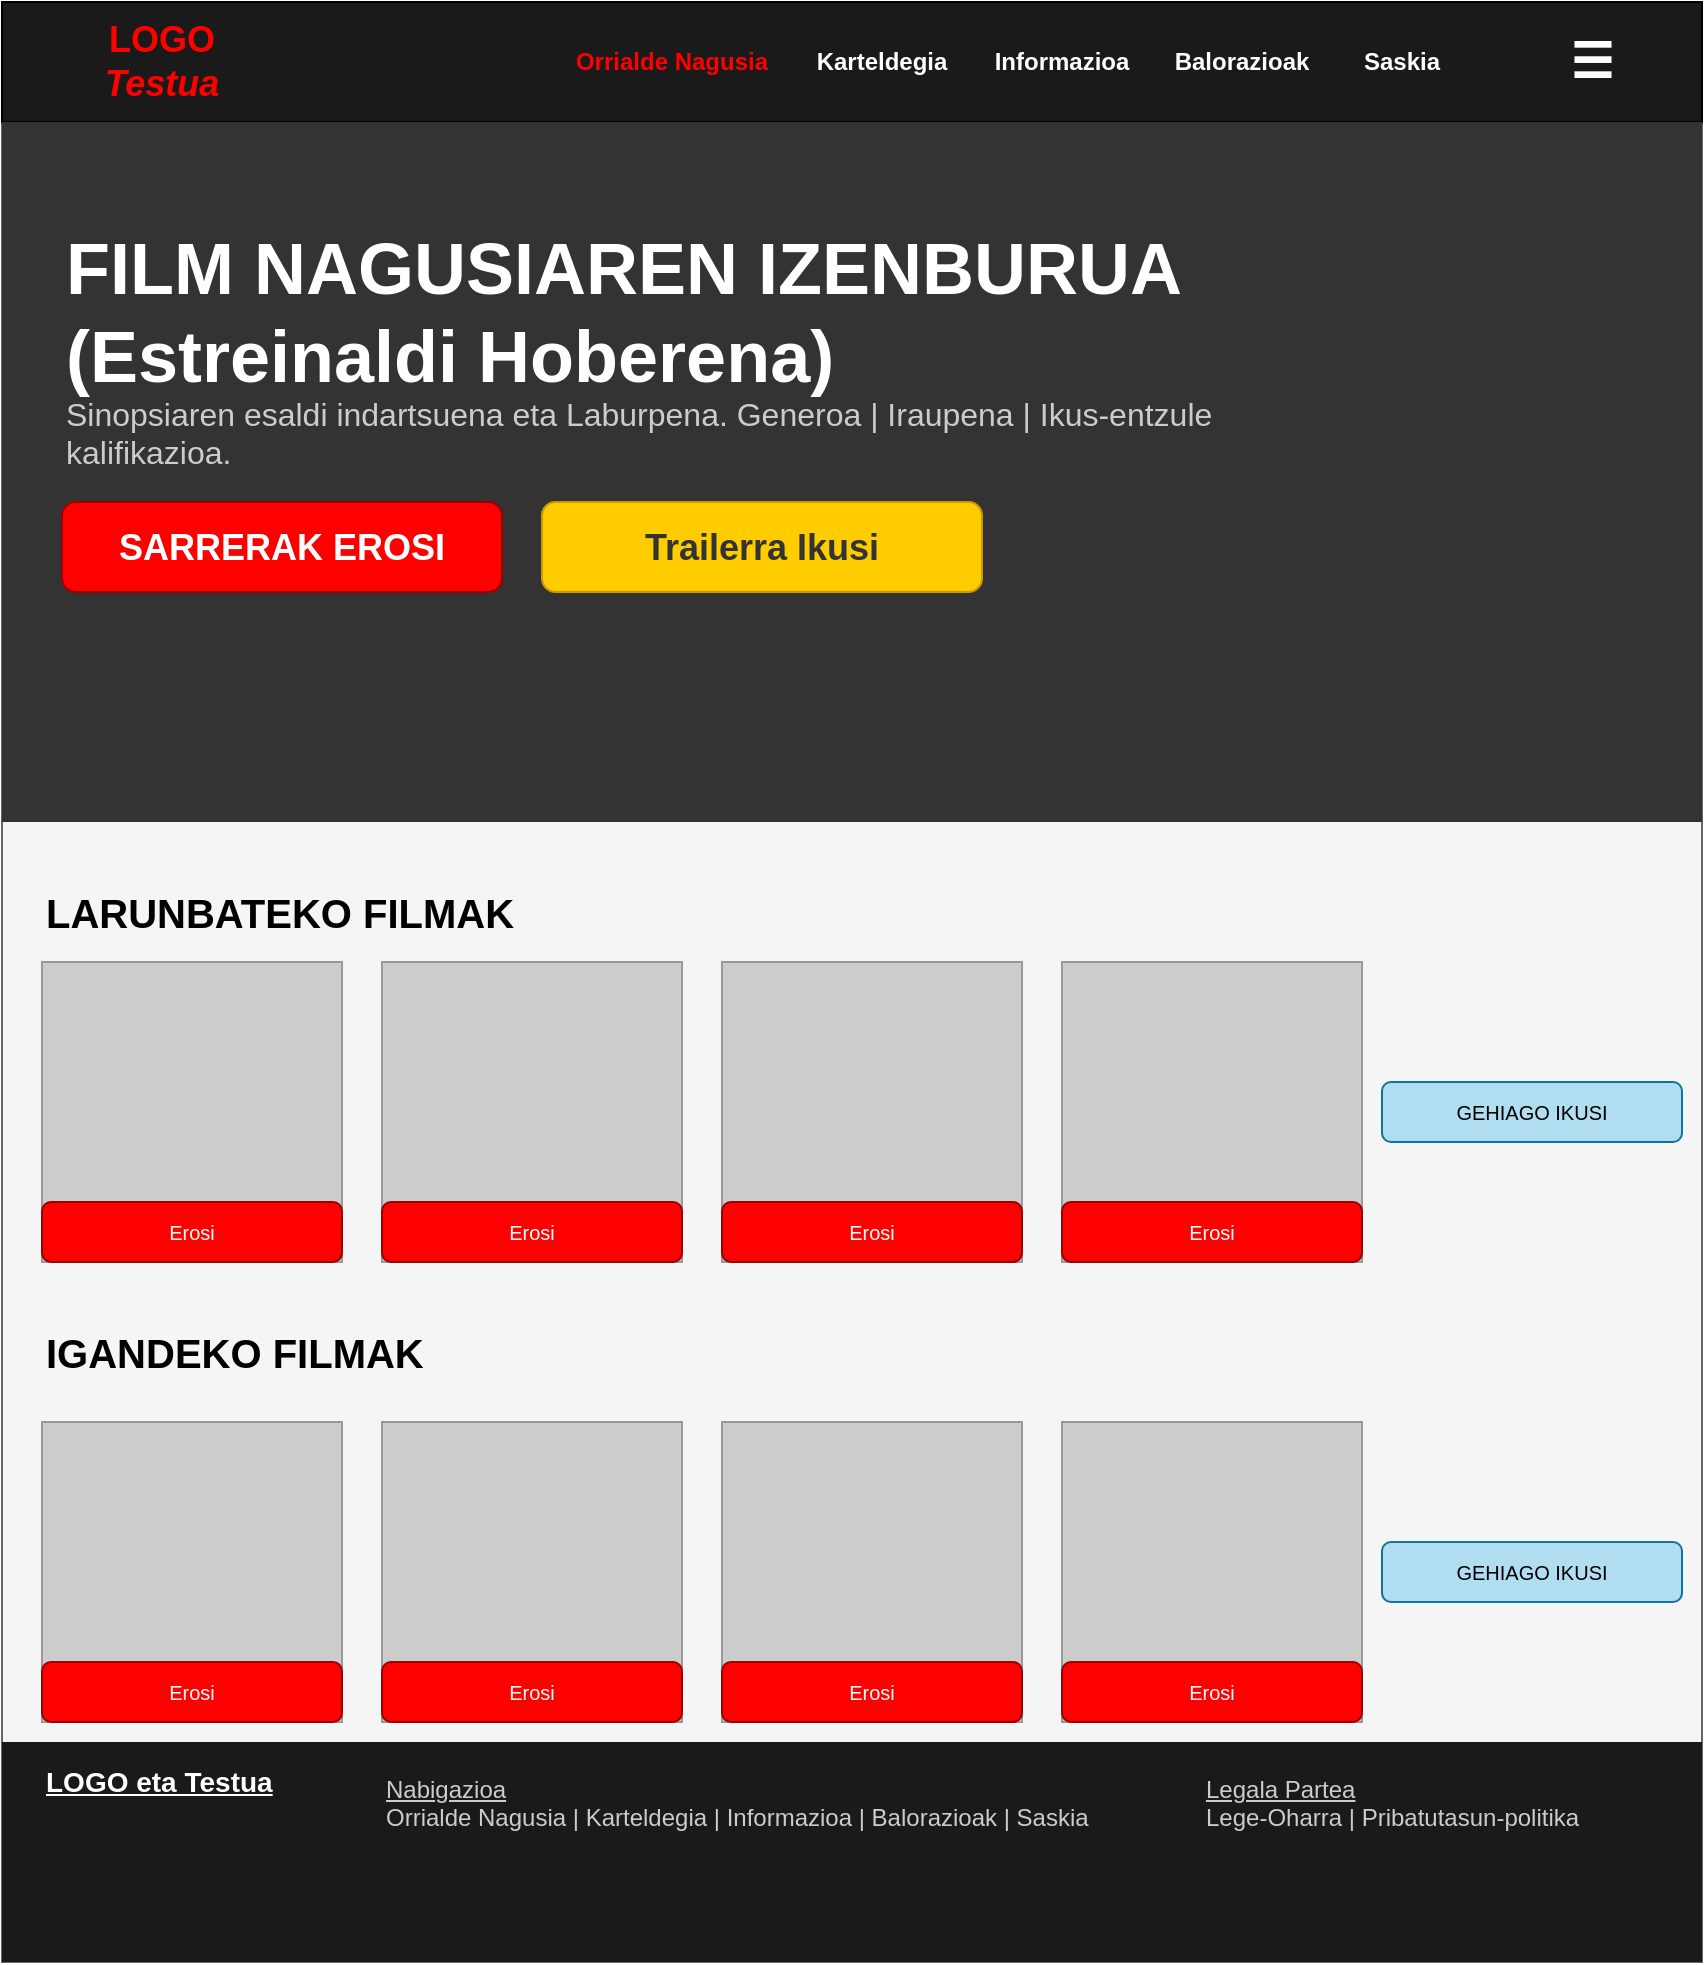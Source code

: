 <mxfile version="28.2.5" pages="5">
  <diagram name="Pagina-1" id="G35LBx5plT8xm1ZT26f5">
    <mxGraphModel dx="2646" dy="588" grid="1" gridSize="10" guides="1" tooltips="1" connect="1" arrows="1" fold="1" page="1" pageScale="1" pageWidth="827" pageHeight="1169" math="0" shadow="0" adaptiveColors="none">
      <root>
        <mxCell id="0" />
        <mxCell id="1" parent="0" />
        <mxCell id="Z-Q_dhw1PTPRyKLEqdD1-336" value="" style="endArrow=classic;html=1;rounded=0;labelBackgroundColor=none;fontColor=default;" parent="1" edge="1">
          <mxGeometry relative="1" as="geometry">
            <mxPoint y="40" as="sourcePoint" />
            <Array as="points">
              <Point x="310" y="650" />
              <Point x="450" y="650" />
              <Point x="450" y="590" />
            </Array>
            <mxPoint y="40" as="targetPoint" />
          </mxGeometry>
        </mxCell>
        <mxCell id="Z-Q_dhw1PTPRyKLEqdD1-341" value="" style="endArrow=classic;html=1;rounded=0;labelBackgroundColor=none;fontColor=default;" parent="1" edge="1">
          <mxGeometry relative="1" as="geometry">
            <mxPoint x="15" y="15" as="sourcePoint" />
            <Array as="points">
              <Point x="785" y="830" />
              <Point x="750" y="830" />
              <Point x="750" y="850" />
            </Array>
            <mxPoint y="30" as="targetPoint" />
          </mxGeometry>
        </mxCell>
        <mxCell id="Z-Q_dhw1PTPRyKLEqdD1-342" value="" style="endArrow=classic;html=1;rounded=0;labelBackgroundColor=none;fontColor=default;" parent="1" edge="1">
          <mxGeometry relative="1" as="geometry">
            <mxPoint x="15" y="15" as="sourcePoint" />
            <Array as="points">
              <Point x="785" y="830" />
              <Point x="890" y="830" />
              <Point x="890" y="850" />
            </Array>
            <mxPoint y="30" as="targetPoint" />
          </mxGeometry>
        </mxCell>
        <mxCell id="Z-Q_dhw1PTPRyKLEqdD1-347" value="" style="endArrow=classic;html=1;rounded=0;labelBackgroundColor=none;fontColor=default;" parent="1" edge="1">
          <mxGeometry relative="1" as="geometry">
            <mxPoint y="40" as="sourcePoint" />
            <Array as="points">
              <Point x="620" y="320" />
              <Point x="460" y="320" />
              <Point x="460" y="290" />
            </Array>
            <mxPoint y="40" as="targetPoint" />
          </mxGeometry>
        </mxCell>
        <mxCell id="Z-Q_dhw1PTPRyKLEqdD1-433" value="" style="endArrow=classic;html=1;rounded=0;labelBackgroundColor=none;fontColor=default;" parent="1" edge="1">
          <mxGeometry relative="1" as="geometry">
            <mxPoint y="40" as="sourcePoint" />
            <Array as="points">
              <Point x="310" y="650" />
              <Point x="450" y="650" />
              <Point x="450" y="590" />
            </Array>
            <mxPoint y="40" as="targetPoint" />
          </mxGeometry>
        </mxCell>
        <mxCell id="Z-Q_dhw1PTPRyKLEqdD1-438" value="" style="endArrow=classic;html=1;rounded=0;labelBackgroundColor=none;fontColor=default;" parent="1" edge="1">
          <mxGeometry relative="1" as="geometry">
            <mxPoint x="15" y="15" as="sourcePoint" />
            <Array as="points">
              <Point x="785" y="830" />
              <Point x="750" y="830" />
              <Point x="750" y="850" />
            </Array>
            <mxPoint y="30" as="targetPoint" />
          </mxGeometry>
        </mxCell>
        <mxCell id="Z-Q_dhw1PTPRyKLEqdD1-439" value="" style="endArrow=classic;html=1;rounded=0;labelBackgroundColor=none;fontColor=default;" parent="1" edge="1">
          <mxGeometry relative="1" as="geometry">
            <mxPoint x="15" y="15" as="sourcePoint" />
            <Array as="points">
              <Point x="785" y="830" />
              <Point x="890" y="830" />
              <Point x="890" y="850" />
            </Array>
            <mxPoint y="30" as="targetPoint" />
          </mxGeometry>
        </mxCell>
        <mxCell id="Z-Q_dhw1PTPRyKLEqdD1-444" value="" style="endArrow=classic;html=1;rounded=0;labelBackgroundColor=none;fontColor=default;" parent="1" edge="1">
          <mxGeometry relative="1" as="geometry">
            <mxPoint y="40" as="sourcePoint" />
            <Array as="points">
              <Point x="620" y="320" />
              <Point x="460" y="320" />
              <Point x="460" y="290" />
            </Array>
            <mxPoint y="40" as="targetPoint" />
          </mxGeometry>
        </mxCell>
        <mxCell id="Z-Q_dhw1PTPRyKLEqdD1-530" value="" style="endArrow=classic;html=1;rounded=0;labelBackgroundColor=none;fontColor=default;" parent="1" edge="1">
          <mxGeometry relative="1" as="geometry">
            <mxPoint y="40" as="sourcePoint" />
            <Array as="points">
              <Point x="310" y="650" />
              <Point x="450" y="650" />
              <Point x="450" y="590" />
            </Array>
            <mxPoint y="40" as="targetPoint" />
          </mxGeometry>
        </mxCell>
        <mxCell id="Z-Q_dhw1PTPRyKLEqdD1-535" value="" style="endArrow=classic;html=1;rounded=0;labelBackgroundColor=none;fontColor=default;" parent="1" edge="1">
          <mxGeometry relative="1" as="geometry">
            <mxPoint x="15" y="15" as="sourcePoint" />
            <Array as="points">
              <Point x="785" y="830" />
              <Point x="750" y="830" />
              <Point x="750" y="850" />
            </Array>
            <mxPoint y="30" as="targetPoint" />
          </mxGeometry>
        </mxCell>
        <mxCell id="Z-Q_dhw1PTPRyKLEqdD1-536" value="" style="endArrow=classic;html=1;rounded=0;labelBackgroundColor=none;fontColor=default;" parent="1" edge="1">
          <mxGeometry relative="1" as="geometry">
            <mxPoint x="15" y="15" as="sourcePoint" />
            <Array as="points">
              <Point x="785" y="830" />
              <Point x="890" y="830" />
              <Point x="890" y="850" />
            </Array>
            <mxPoint y="-80" as="targetPoint" />
          </mxGeometry>
        </mxCell>
        <mxCell id="Z-Q_dhw1PTPRyKLEqdD1-541" value="" style="endArrow=classic;html=1;rounded=0;labelBackgroundColor=none;fontColor=default;" parent="1" edge="1">
          <mxGeometry relative="1" as="geometry">
            <mxPoint y="310" as="sourcePoint" />
            <Array as="points">
              <Point x="620" y="320" />
              <Point x="460" y="320" />
              <Point x="460" y="290" />
            </Array>
            <mxPoint y="40" as="targetPoint" />
          </mxGeometry>
        </mxCell>
        <mxCell id="727kzfvljl4_6yUcOHtt-1" value="" style="endArrow=classic;html=1;rounded=0;labelBackgroundColor=none;fontColor=default;" parent="1" edge="1">
          <mxGeometry relative="1" as="geometry">
            <mxPoint y="40" as="sourcePoint" />
            <Array as="points">
              <Point x="310" y="650" />
              <Point x="450" y="650" />
              <Point x="450" y="590" />
            </Array>
            <mxPoint y="40" as="targetPoint" />
          </mxGeometry>
        </mxCell>
        <mxCell id="727kzfvljl4_6yUcOHtt-2" value="" style="endArrow=classic;html=1;rounded=0;labelBackgroundColor=none;fontColor=default;" parent="1" edge="1">
          <mxGeometry relative="1" as="geometry">
            <mxPoint x="15" y="15" as="sourcePoint" />
            <Array as="points">
              <Point x="785" y="830" />
              <Point x="750" y="830" />
              <Point x="750" y="850" />
            </Array>
            <mxPoint y="30" as="targetPoint" />
          </mxGeometry>
        </mxCell>
        <mxCell id="727kzfvljl4_6yUcOHtt-3" value="" style="endArrow=classic;html=1;rounded=0;labelBackgroundColor=none;fontColor=default;" parent="1" edge="1">
          <mxGeometry relative="1" as="geometry">
            <mxPoint x="15" y="15" as="sourcePoint" />
            <Array as="points">
              <Point x="785" y="830" />
              <Point x="890" y="830" />
              <Point x="890" y="850" />
            </Array>
            <mxPoint y="30" as="targetPoint" />
          </mxGeometry>
        </mxCell>
        <mxCell id="727kzfvljl4_6yUcOHtt-4" value="" style="endArrow=classic;html=1;rounded=0;labelBackgroundColor=none;fontColor=default;" parent="1" edge="1">
          <mxGeometry relative="1" as="geometry">
            <mxPoint y="40" as="sourcePoint" />
            <Array as="points">
              <Point x="620" y="320" />
              <Point x="460" y="320" />
              <Point x="460" y="290" />
            </Array>
            <mxPoint y="40" as="targetPoint" />
          </mxGeometry>
        </mxCell>
        <mxCell id="727kzfvljl4_6yUcOHtt-5" value="" style="endArrow=classic;html=1;rounded=0;labelBackgroundColor=none;fontColor=default;" parent="1" edge="1">
          <mxGeometry relative="1" as="geometry">
            <mxPoint y="40" as="sourcePoint" />
            <Array as="points">
              <Point x="310" y="650" />
              <Point x="450" y="650" />
              <Point x="450" y="590" />
            </Array>
            <mxPoint y="40" as="targetPoint" />
          </mxGeometry>
        </mxCell>
        <mxCell id="727kzfvljl4_6yUcOHtt-6" value="" style="endArrow=classic;html=1;rounded=0;labelBackgroundColor=none;fontColor=default;" parent="1" edge="1">
          <mxGeometry relative="1" as="geometry">
            <mxPoint x="15" y="15" as="sourcePoint" />
            <Array as="points">
              <Point x="785" y="830" />
              <Point x="750" y="830" />
              <Point x="750" y="850" />
            </Array>
            <mxPoint y="30" as="targetPoint" />
          </mxGeometry>
        </mxCell>
        <mxCell id="727kzfvljl4_6yUcOHtt-7" value="" style="endArrow=classic;html=1;rounded=0;labelBackgroundColor=none;fontColor=default;" parent="1" edge="1">
          <mxGeometry relative="1" as="geometry">
            <mxPoint x="15" y="15" as="sourcePoint" />
            <Array as="points">
              <Point x="785" y="830" />
              <Point x="890" y="830" />
              <Point x="890" y="850" />
            </Array>
            <mxPoint y="30" as="targetPoint" />
          </mxGeometry>
        </mxCell>
        <mxCell id="727kzfvljl4_6yUcOHtt-8" value="" style="endArrow=classic;html=1;rounded=0;labelBackgroundColor=none;fontColor=default;" parent="1" edge="1">
          <mxGeometry relative="1" as="geometry">
            <mxPoint y="40" as="sourcePoint" />
            <Array as="points">
              <Point x="620" y="320" />
              <Point x="460" y="320" />
              <Point x="460" y="290" />
            </Array>
            <mxPoint y="40" as="targetPoint" />
          </mxGeometry>
        </mxCell>
        <mxCell id="727kzfvljl4_6yUcOHtt-9" value="" style="endArrow=classic;html=1;rounded=0;labelBackgroundColor=none;fontColor=default;" parent="1" edge="1">
          <mxGeometry relative="1" as="geometry">
            <mxPoint y="40" as="sourcePoint" />
            <Array as="points">
              <Point x="310" y="650" />
              <Point x="450" y="650" />
              <Point x="450" y="590" />
            </Array>
            <mxPoint y="40" as="targetPoint" />
          </mxGeometry>
        </mxCell>
        <mxCell id="727kzfvljl4_6yUcOHtt-10" value="" style="endArrow=classic;html=1;rounded=0;labelBackgroundColor=none;fontColor=default;" parent="1" edge="1">
          <mxGeometry relative="1" as="geometry">
            <mxPoint x="15" y="15" as="sourcePoint" />
            <Array as="points">
              <Point x="785" y="830" />
              <Point x="750" y="830" />
              <Point x="750" y="850" />
            </Array>
            <mxPoint y="30" as="targetPoint" />
          </mxGeometry>
        </mxCell>
        <mxCell id="727kzfvljl4_6yUcOHtt-11" value="" style="endArrow=classic;html=1;rounded=0;labelBackgroundColor=none;fontColor=default;" parent="1" edge="1">
          <mxGeometry relative="1" as="geometry">
            <mxPoint x="15" y="15" as="sourcePoint" />
            <Array as="points">
              <Point x="785" y="830" />
              <Point x="890" y="830" />
              <Point x="890" y="850" />
            </Array>
            <mxPoint y="-80" as="targetPoint" />
          </mxGeometry>
        </mxCell>
        <mxCell id="727kzfvljl4_6yUcOHtt-12" value="" style="endArrow=classic;html=1;rounded=0;labelBackgroundColor=none;fontColor=default;" parent="1" edge="1">
          <mxGeometry relative="1" as="geometry">
            <mxPoint y="310" as="sourcePoint" />
            <Array as="points">
              <Point x="620" y="320" />
              <Point x="460" y="320" />
              <Point x="460" y="290" />
            </Array>
            <mxPoint y="40" as="targetPoint" />
          </mxGeometry>
        </mxCell>
        <mxCell id="727kzfvljl4_6yUcOHtt-13" value="" style="whiteSpace=wrap;html=1;aspect=fixed;fillColor=#f5f5f5;strokeColor=#666666;" parent="1" vertex="1">
          <mxGeometry x="1260" y="1400" width="850" height="980" as="geometry" />
        </mxCell>
        <mxCell id="727kzfvljl4_6yUcOHtt-14" value="" style="whiteSpace=wrap;html=1;fillColor=#1a1a1a;fontColor=#ffffff;fontSize=10;" parent="1" vertex="1">
          <mxGeometry x="1260" y="1400" width="850" height="60" as="geometry" />
        </mxCell>
        <mxCell id="727kzfvljl4_6yUcOHtt-15" value="LOGO &lt;br&gt;&lt;i&gt;Testua&lt;/i&gt;" style="text;html=1;strokeColor=none;fillColor=none;align=center;verticalAlign=middle;whiteSpace=wrap;rounded=0;fontColor=#ff0000;fontSize=18;fontStyle=1;" parent="1" vertex="1">
          <mxGeometry x="1280" y="1410" width="120" height="40" as="geometry" />
        </mxCell>
        <mxCell id="727kzfvljl4_6yUcOHtt-16" value="&lt;b&gt;Orrialde Nagusia&lt;/b&gt;" style="text;html=1;strokeColor=none;fillColor=none;align=center;verticalAlign=middle;whiteSpace=wrap;rounded=0;fontColor=#ff0000;fontSize=12;" parent="1" vertex="1">
          <mxGeometry x="1540" y="1420" width="110" height="20" as="geometry" />
        </mxCell>
        <mxCell id="727kzfvljl4_6yUcOHtt-17" value="&lt;b&gt;Karteldegia&lt;/b&gt;" style="text;html=1;strokeColor=none;fillColor=none;align=center;verticalAlign=middle;whiteSpace=wrap;rounded=0;fontColor=#ffffff;fontSize=12;" parent="1" vertex="1">
          <mxGeometry x="1660" y="1420" width="80" height="20" as="geometry" />
        </mxCell>
        <mxCell id="727kzfvljl4_6yUcOHtt-18" value="&lt;b&gt;Informazioa&lt;/b&gt;" style="text;html=1;strokeColor=none;fillColor=none;align=center;verticalAlign=middle;whiteSpace=wrap;rounded=0;fontColor=#ffffff;fontSize=12;" parent="1" vertex="1">
          <mxGeometry x="1750" y="1420" width="80" height="20" as="geometry" />
        </mxCell>
        <mxCell id="727kzfvljl4_6yUcOHtt-19" value="&lt;b&gt;Balorazioak&lt;/b&gt;" style="text;html=1;strokeColor=none;fillColor=none;align=center;verticalAlign=middle;whiteSpace=wrap;rounded=0;fontColor=#ffffff;fontSize=12;" parent="1" vertex="1">
          <mxGeometry x="1840" y="1420" width="80" height="20" as="geometry" />
        </mxCell>
        <mxCell id="727kzfvljl4_6yUcOHtt-20" value="&lt;b&gt;Saskia&lt;/b&gt;" style="text;html=1;strokeColor=none;fillColor=none;align=center;verticalAlign=middle;whiteSpace=wrap;rounded=0;fontColor=#ffffff;fontSize=12;" parent="1" vertex="1">
          <mxGeometry x="1930" y="1420" width="60" height="20" as="geometry" />
        </mxCell>
        <mxCell id="727kzfvljl4_6yUcOHtt-21" value="☰" style="text;html=1;strokeColor=none;fillColor=none;align=center;verticalAlign=middle;whiteSpace=wrap;rounded=0;fontColor=#ffffff;fontSize=24;fontStyle=1;" parent="1" vertex="1">
          <mxGeometry x="2040" y="1410" width="30" height="40" as="geometry" />
        </mxCell>
        <mxCell id="727kzfvljl4_6yUcOHtt-22" value="" style="whiteSpace=wrap;html=1;fillColor=#333333;strokeColor=none;" parent="1" vertex="1">
          <mxGeometry x="1260" y="1460" width="850" height="350" as="geometry" />
        </mxCell>
        <mxCell id="727kzfvljl4_6yUcOHtt-23" value="FILM NAGUSIAREN IZENBURUA (Estreinaldi Hoberena)" style="text;html=1;strokeColor=none;fillColor=none;align=left;verticalAlign=middle;whiteSpace=wrap;rounded=0;fontColor=#ffffff;fontSize=36;fontStyle=1;" parent="1" vertex="1">
          <mxGeometry x="1290" y="1530" width="600" height="50" as="geometry" />
        </mxCell>
        <mxCell id="727kzfvljl4_6yUcOHtt-24" value="Sinopsiaren esaldi indartsuena eta Laburpena. Generoa | Iraupena | Ikus-entzule kalifikazioa." style="text;html=1;strokeColor=none;fillColor=none;align=left;verticalAlign=top;whiteSpace=wrap;rounded=0;fontColor=#cccccc;fontSize=16;" parent="1" vertex="1">
          <mxGeometry x="1290" y="1590" width="650" height="40" as="geometry" />
        </mxCell>
        <mxCell id="727kzfvljl4_6yUcOHtt-25" value="SARRERAK EROSI" style="whiteSpace=wrap;html=1;fillColor=#ff0000;fontColor=#ffffff;strokeColor=#990000;rounded=1;fontStyle=1;fontSize=18;cursor=pointer;" parent="1" vertex="1">
          <mxGeometry x="1290" y="1650" width="220" height="45" as="geometry" />
        </mxCell>
        <mxCell id="727kzfvljl4_6yUcOHtt-26" value="Trailerra Ikusi" style="whiteSpace=wrap;html=1;fillColor=#ffcc00;fontColor=#333333;strokeColor=#cc9900;rounded=1;fontStyle=1;fontSize=18;cursor=pointer;" parent="1" vertex="1">
          <mxGeometry x="1530" y="1650" width="220" height="45" as="geometry" />
        </mxCell>
        <mxCell id="727kzfvljl4_6yUcOHtt-27" value="&lt;b&gt;LARUNBATEKO FILMAK&lt;/b&gt;" style="text;html=1;strokeColor=none;fillColor=none;align=left;verticalAlign=middle;whiteSpace=wrap;rounded=0;fontSize=20;fontStyle=1;" parent="1" vertex="1">
          <mxGeometry x="1280" y="1840" width="400" height="30" as="geometry" />
        </mxCell>
        <mxCell id="727kzfvljl4_6yUcOHtt-28" value="" style="whiteSpace=wrap;html=1;fillColor=#cccccc;strokeColor=#999999;" parent="1" vertex="1">
          <mxGeometry x="1280" y="1880" width="150" height="150" as="geometry" />
        </mxCell>
        <mxCell id="727kzfvljl4_6yUcOHtt-29" value="Erosi" style="whiteSpace=wrap;html=1;fillColor=#ff0000;fontColor=#ffffff;strokeColor=#990000;rounded=1;fontSize=10;cursor=pointer;" parent="1" vertex="1">
          <mxGeometry x="1280" y="2000" width="150" height="30" as="geometry" />
        </mxCell>
        <mxCell id="727kzfvljl4_6yUcOHtt-30" value="" style="whiteSpace=wrap;html=1;fillColor=#cccccc;strokeColor=#999999;" parent="1" vertex="1">
          <mxGeometry x="1450" y="1880" width="150" height="150" as="geometry" />
        </mxCell>
        <mxCell id="727kzfvljl4_6yUcOHtt-31" value="Erosi" style="whiteSpace=wrap;html=1;fillColor=#ff0000;fontColor=#ffffff;strokeColor=#990000;rounded=1;fontSize=10;cursor=pointer;" parent="1" vertex="1">
          <mxGeometry x="1450" y="2000" width="150" height="30" as="geometry" />
        </mxCell>
        <mxCell id="727kzfvljl4_6yUcOHtt-32" value="" style="whiteSpace=wrap;html=1;fillColor=#cccccc;strokeColor=#999999;" parent="1" vertex="1">
          <mxGeometry x="1620" y="1880" width="150" height="150" as="geometry" />
        </mxCell>
        <mxCell id="727kzfvljl4_6yUcOHtt-33" value="Erosi" style="whiteSpace=wrap;html=1;fillColor=#ff0000;fontColor=#ffffff;strokeColor=#990000;rounded=1;fontSize=10;cursor=pointer;" parent="1" vertex="1">
          <mxGeometry x="1620" y="2000" width="150" height="30" as="geometry" />
        </mxCell>
        <mxCell id="727kzfvljl4_6yUcOHtt-34" value="" style="whiteSpace=wrap;html=1;fillColor=#cccccc;strokeColor=#999999;" parent="1" vertex="1">
          <mxGeometry x="1790" y="1880" width="150" height="150" as="geometry" />
        </mxCell>
        <mxCell id="727kzfvljl4_6yUcOHtt-35" value="Erosi" style="whiteSpace=wrap;html=1;fillColor=#ff0000;fontColor=#ffffff;strokeColor=#990000;rounded=1;fontSize=10;cursor=pointer;" parent="1" vertex="1">
          <mxGeometry x="1790" y="2000" width="150" height="30" as="geometry" />
        </mxCell>
        <mxCell id="727kzfvljl4_6yUcOHtt-36" value="IGANDEKO FILMAK" style="text;html=1;strokeColor=none;fillColor=none;align=left;verticalAlign=middle;whiteSpace=wrap;rounded=0;fontSize=20;fontStyle=1;" parent="1" vertex="1">
          <mxGeometry x="1280" y="2060" width="400" height="30" as="geometry" />
        </mxCell>
        <mxCell id="727kzfvljl4_6yUcOHtt-37" value="" style="whiteSpace=wrap;html=1;fillColor=#1a1a1a;strokeColor=none;fontColor=#ffffff;fontSize=10;" parent="1" vertex="1">
          <mxGeometry x="1260" y="2270" width="850" height="110" as="geometry" />
        </mxCell>
        <mxCell id="727kzfvljl4_6yUcOHtt-38" value="&lt;u&gt;LOGO eta Testua&lt;/u&gt;" style="text;html=1;strokeColor=none;fillColor=none;align=left;verticalAlign=middle;whiteSpace=wrap;rounded=0;fontColor=#ffffff;fontSize=14;fontStyle=1;" parent="1" vertex="1">
          <mxGeometry x="1280" y="2280" width="150" height="20" as="geometry" />
        </mxCell>
        <mxCell id="727kzfvljl4_6yUcOHtt-39" value="&lt;u&gt;Nabigazioa&lt;/u&gt;&lt;br&gt;Orrialde Nagusia | Karteldegia | Informazioa | Balorazioak | Saskia" style="text;html=1;strokeColor=none;fillColor=none;align=left;verticalAlign=top;whiteSpace=wrap;rounded=0;fontColor=#cccccc;fontSize=12;" parent="1" vertex="1">
          <mxGeometry x="1450" y="2280" width="400" height="50" as="geometry" />
        </mxCell>
        <mxCell id="727kzfvljl4_6yUcOHtt-40" value="&lt;u&gt;Legala Partea&lt;/u&gt;&lt;br&gt;Lege-Oharra | Pribatutasun-politika" style="text;html=1;strokeColor=none;fillColor=none;align=left;verticalAlign=top;whiteSpace=wrap;rounded=0;fontColor=#cccccc;fontSize=12;" parent="1" vertex="1">
          <mxGeometry x="1860" y="2280" width="230" height="50" as="geometry" />
        </mxCell>
        <mxCell id="727kzfvljl4_6yUcOHtt-41" value="" style="whiteSpace=wrap;html=1;fillColor=#cccccc;strokeColor=#999999;" parent="1" vertex="1">
          <mxGeometry x="1280" y="2110" width="150" height="150" as="geometry" />
        </mxCell>
        <mxCell id="727kzfvljl4_6yUcOHtt-42" value="Erosi" style="whiteSpace=wrap;html=1;fillColor=#ff0000;fontColor=#ffffff;strokeColor=#990000;rounded=1;fontSize=10;cursor=pointer;" parent="1" vertex="1">
          <mxGeometry x="1280" y="2230" width="150" height="30" as="geometry" />
        </mxCell>
        <mxCell id="727kzfvljl4_6yUcOHtt-43" value="" style="whiteSpace=wrap;html=1;fillColor=#cccccc;strokeColor=#999999;" parent="1" vertex="1">
          <mxGeometry x="1450" y="2110" width="150" height="150" as="geometry" />
        </mxCell>
        <mxCell id="727kzfvljl4_6yUcOHtt-44" value="Erosi" style="whiteSpace=wrap;html=1;fillColor=#ff0000;fontColor=#ffffff;strokeColor=#990000;rounded=1;fontSize=10;cursor=pointer;" parent="1" vertex="1">
          <mxGeometry x="1450" y="2230" width="150" height="30" as="geometry" />
        </mxCell>
        <mxCell id="727kzfvljl4_6yUcOHtt-45" value="" style="whiteSpace=wrap;html=1;fillColor=#cccccc;strokeColor=#999999;" parent="1" vertex="1">
          <mxGeometry x="1620" y="2110" width="150" height="150" as="geometry" />
        </mxCell>
        <mxCell id="727kzfvljl4_6yUcOHtt-46" value="Erosi" style="whiteSpace=wrap;html=1;fillColor=#ff0000;fontColor=#ffffff;strokeColor=#990000;rounded=1;fontSize=10;cursor=pointer;" parent="1" vertex="1">
          <mxGeometry x="1620" y="2230" width="150" height="30" as="geometry" />
        </mxCell>
        <mxCell id="727kzfvljl4_6yUcOHtt-47" value="" style="whiteSpace=wrap;html=1;fillColor=#cccccc;strokeColor=#999999;" parent="1" vertex="1">
          <mxGeometry x="1790" y="2110" width="150" height="150" as="geometry" />
        </mxCell>
        <mxCell id="727kzfvljl4_6yUcOHtt-48" value="Erosi" style="whiteSpace=wrap;html=1;fillColor=#ff0000;fontColor=#ffffff;strokeColor=#990000;rounded=1;fontSize=10;cursor=pointer;" parent="1" vertex="1">
          <mxGeometry x="1790" y="2230" width="150" height="30" as="geometry" />
        </mxCell>
        <mxCell id="727kzfvljl4_6yUcOHtt-49" value="GEHIAGO IKUSI" style="whiteSpace=wrap;html=1;fillColor=#b1ddf0;strokeColor=#10739e;rounded=1;fontSize=10;cursor=pointer;" parent="1" vertex="1">
          <mxGeometry x="1950" y="1940" width="150" height="30" as="geometry" />
        </mxCell>
        <mxCell id="727kzfvljl4_6yUcOHtt-50" value="GEHIAGO IKUSI" style="whiteSpace=wrap;html=1;fillColor=#b1ddf0;strokeColor=#10739e;rounded=1;fontSize=10;cursor=pointer;" parent="1" vertex="1">
          <mxGeometry x="1950" y="2170" width="150" height="30" as="geometry" />
        </mxCell>
      </root>
    </mxGraphModel>
  </diagram>
  <diagram name="Página-2" id="kDFlDyl0-gdwtZXVM9cU">
    <mxGraphModel dx="2316" dy="1171" grid="1" gridSize="10" guides="1" tooltips="1" connect="1" arrows="1" fold="1" page="1" pageScale="1" pageWidth="827" pageHeight="1169" math="0" shadow="0" adaptiveColors="none">
      <root>
        <mxCell id="0" />
        <mxCell id="1" parent="0" />
        <mxCell id="85v2RrQ9yKnMD5LOBowl-1" value="" style="whiteSpace=wrap;html=1;aspect=fixed;fillColor=#f5f5f5;strokeColor=#666666;" vertex="1" parent="1">
          <mxGeometry x="400" y="200" width="850" height="980" as="geometry" />
        </mxCell>
        <mxCell id="85v2RrQ9yKnMD5LOBowl-2" value="" style="whiteSpace=wrap;html=1;fillColor=#1a1a1a;fontColor=#ffffff;fontSize=10;" vertex="1" parent="1">
          <mxGeometry x="400" y="150" width="850" height="60" as="geometry" />
        </mxCell>
        <mxCell id="85v2RrQ9yKnMD5LOBowl-3" value="LOGO &lt;br&gt;&lt;i&gt;Testua&lt;/i&gt;" style="text;html=1;strokeColor=none;fillColor=none;align=center;verticalAlign=middle;whiteSpace=wrap;rounded=0;fontColor=#ff0000;fontSize=18;fontStyle=1" vertex="1" parent="1">
          <mxGeometry x="420" y="160" width="120" height="40" as="geometry" />
        </mxCell>
        <mxCell id="85v2RrQ9yKnMD5LOBowl-4" value="&lt;b&gt;Orrialde Nagusia&lt;/b&gt;" style="text;html=1;strokeColor=none;fillColor=none;align=center;verticalAlign=middle;whiteSpace=wrap;rounded=0;fontColor=#ffffff;fontSize=12;" vertex="1" parent="1">
          <mxGeometry x="680" y="170" width="110" height="20" as="geometry" />
        </mxCell>
        <mxCell id="85v2RrQ9yKnMD5LOBowl-5" value="&lt;b&gt;Kartelera&lt;/b&gt;" style="text;html=1;strokeColor=none;fillColor=none;align=center;verticalAlign=middle;whiteSpace=wrap;rounded=0;fontColor=#ff0000;fontSize=12;" vertex="1" parent="1">
          <mxGeometry x="800" y="170" width="80" height="20" as="geometry" />
        </mxCell>
        <mxCell id="85v2RrQ9yKnMD5LOBowl-6" value="&lt;b&gt;Informazioa&lt;/b&gt;" style="text;html=1;strokeColor=none;fillColor=none;align=center;verticalAlign=middle;whiteSpace=wrap;rounded=0;fontColor=#ffffff;fontSize=12;" vertex="1" parent="1">
          <mxGeometry x="890" y="170" width="80" height="20" as="geometry" />
        </mxCell>
        <mxCell id="85v2RrQ9yKnMD5LOBowl-7" value="&lt;b&gt;Balorazioak&lt;/b&gt;" style="text;html=1;strokeColor=none;fillColor=none;align=center;verticalAlign=middle;whiteSpace=wrap;rounded=0;fontColor=#ffffff;fontSize=12;" vertex="1" parent="1">
          <mxGeometry x="980" y="170" width="80" height="20" as="geometry" />
        </mxCell>
        <mxCell id="85v2RrQ9yKnMD5LOBowl-8" value="&lt;b&gt;Saskia&lt;/b&gt;" style="text;html=1;strokeColor=none;fillColor=none;align=center;verticalAlign=middle;whiteSpace=wrap;rounded=0;fontColor=#ffffff;fontSize=12;" vertex="1" parent="1">
          <mxGeometry x="1070" y="170" width="60" height="20" as="geometry" />
        </mxCell>
        <mxCell id="85v2RrQ9yKnMD5LOBowl-9" value="☰" style="text;html=1;strokeColor=none;fillColor=none;align=center;verticalAlign=middle;whiteSpace=wrap;rounded=0;fontColor=#ffffff;fontSize=24;fontStyle=1" vertex="1" parent="1">
          <mxGeometry x="1180" y="160" width="30" height="40" as="geometry" />
        </mxCell>
        <mxCell id="85v2RrQ9yKnMD5LOBowl-10" value="&lt;b&gt;KARTELDEGIA&lt;/b&gt;" style="text;html=1;strokeColor=none;fillColor=none;align=left;verticalAlign=middle;whiteSpace=wrap;rounded=0;fontSize=28;fontStyle=1" vertex="1" parent="1">
          <mxGeometry x="420" y="230" width="300" height="40" as="geometry" />
        </mxCell>
        <mxCell id="85v2RrQ9yKnMD5LOBowl-11" value="AUKERATU EGUNA" style="whiteSpace=wrap;html=1;fillColor=#e6e6e6;strokeColor=#999999;fontColor=#333333;fontSize=16;" vertex="1" parent="1">
          <mxGeometry x="420" y="280" width="810" height="50" as="geometry" />
        </mxCell>
        <mxCell id="85v2RrQ9yKnMD5LOBowl-12" value="LARUNBATA" style="whiteSpace=wrap;html=1;fillColor=#ff0000;fontColor=#ffffff;strokeColor=#990000;rounded=1;fontStyle=1;cursor=pointer;" vertex="1" parent="1">
          <mxGeometry x="430" y="290" width="90" height="30" as="geometry" />
        </mxCell>
        <mxCell id="85v2RrQ9yKnMD5LOBowl-13" value="IGANDEA" style="whiteSpace=wrap;html=1;fillColor=#cccccc;strokeColor=#999999;rounded=1;cursor=pointer;" vertex="1" parent="1">
          <mxGeometry x="530" y="290" width="90" height="30" as="geometry" />
        </mxCell>
        <mxCell id="85v2RrQ9yKnMD5LOBowl-14" value="&lt;b&gt;EMAITZAK: Gaurko 12 film&amp;nbsp;&lt;/b&gt;" style="text;html=1;strokeColor=none;fillColor=none;align=left;verticalAlign=middle;whiteSpace=wrap;rounded=0;fontSize=16;" vertex="1" parent="1">
          <mxGeometry x="710" y="350" width="230" height="30" as="geometry" />
        </mxCell>
        <mxCell id="85v2RrQ9yKnMD5LOBowl-15" value="" style="whiteSpace=wrap;html=1;fillColor=#ffffff;strokeColor=#999999;" vertex="1" parent="1">
          <mxGeometry x="560" y="400" width="610" height="130" as="geometry" />
        </mxCell>
        <mxCell id="85v2RrQ9yKnMD5LOBowl-16" value="" style="whiteSpace=wrap;html=1;fillColor=#cccccc;strokeColor=#999999;" vertex="1" parent="1">
          <mxGeometry x="570" y="410" width="80" height="110" as="geometry" />
        </mxCell>
        <mxCell id="85v2RrQ9yKnMD5LOBowl-17" value="FILM IZENBURUA LUZEA" style="text;html=1;strokeColor=none;fillColor=none;align=left;verticalAlign=top;whiteSpace=wrap;rounded=0;fontSize=18;fontStyle=1" vertex="1" parent="1">
          <mxGeometry x="660" y="410" width="400" height="30" as="geometry" />
        </mxCell>
        <mxCell id="85v2RrQ9yKnMD5LOBowl-18" value="Sinopsiaren laburpena. Iraupena: 120m | Adina: +12" style="text;html=1;strokeColor=none;fillColor=none;align=left;verticalAlign=top;whiteSpace=wrap;rounded=0;fontSize=12;" vertex="1" parent="1">
          <mxGeometry x="660" y="440" width="400" height="30" as="geometry" />
        </mxCell>
        <mxCell id="85v2RrQ9yKnMD5LOBowl-19" value="16:00&amp;nbsp; - Erosi" style="whiteSpace=wrap;html=1;fillColor=#ff0000;fontColor=#ffffff;strokeColor=#990000;rounded=1;fontSize=10;cursor=pointer;" vertex="1" parent="1">
          <mxGeometry x="660" y="480" width="120" height="30" as="geometry" />
        </mxCell>
        <mxCell id="85v2RrQ9yKnMD5LOBowl-20" value="18:30&amp;nbsp; - Erosi" style="whiteSpace=wrap;html=1;fillColor=#ff0000;fontColor=#ffffff;strokeColor=#990000;rounded=1;fontSize=10;cursor=pointer;" vertex="1" parent="1">
          <mxGeometry x="790" y="480" width="120" height="30" as="geometry" />
        </mxCell>
        <mxCell id="85v2RrQ9yKnMD5LOBowl-21" value="21:00 - Erosi" style="whiteSpace=wrap;html=1;fillColor=#ff0000;fontColor=#ffffff;strokeColor=#990000;rounded=1;fontSize=10;cursor=pointer;" vertex="1" parent="1">
          <mxGeometry x="920" y="480" width="120" height="30" as="geometry" />
        </mxCell>
        <mxCell id="85v2RrQ9yKnMD5LOBowl-22" value="" style="whiteSpace=wrap;html=1;fillColor=#ffffff;strokeColor=#999999;" vertex="1" parent="1">
          <mxGeometry x="560" y="570" width="610" height="130" as="geometry" />
        </mxCell>
        <mxCell id="85v2RrQ9yKnMD5LOBowl-23" value="" style="whiteSpace=wrap;html=1;fillColor=#cccccc;strokeColor=#999999;" vertex="1" parent="1">
          <mxGeometry x="570" y="580" width="80" height="110" as="geometry" />
        </mxCell>
        <mxCell id="85v2RrQ9yKnMD5LOBowl-24" value="Beste Film Baten Izenburua" style="text;html=1;strokeColor=none;fillColor=none;align=left;verticalAlign=top;whiteSpace=wrap;rounded=0;fontSize=18;fontStyle=1" vertex="1" parent="1">
          <mxGeometry x="660" y="580" width="400" height="30" as="geometry" />
        </mxCell>
        <mxCell id="85v2RrQ9yKnMD5LOBowl-25" value="Drama | 110m | Adina: Guztientzat" style="text;html=1;strokeColor=none;fillColor=none;align=left;verticalAlign=top;whiteSpace=wrap;rounded=0;fontSize=12;" vertex="1" parent="1">
          <mxGeometry x="660" y="610" width="400" height="30" as="geometry" />
        </mxCell>
        <mxCell id="85v2RrQ9yKnMD5LOBowl-26" value="17:00&amp;nbsp; - Erosi" style="whiteSpace=wrap;html=1;fillColor=#ff0000;fontColor=#ffffff;strokeColor=#990000;rounded=1;fontSize=10;cursor=pointer;" vertex="1" parent="1">
          <mxGeometry x="660" y="650" width="120" height="30" as="geometry" />
        </mxCell>
        <mxCell id="85v2RrQ9yKnMD5LOBowl-27" value="19:30&amp;nbsp; - Erosi" style="whiteSpace=wrap;html=1;fillColor=#ff0000;fontColor=#ffffff;strokeColor=#990000;rounded=1;fontSize=10;cursor=pointer;" vertex="1" parent="1">
          <mxGeometry x="790" y="650" width="120" height="30" as="geometry" />
        </mxCell>
        <mxCell id="85v2RrQ9yKnMD5LOBowl-28" value="KARGATU GEHIAGO" style="whiteSpace=wrap;html=1;fillColor=#cccccc;fontColor=#333333;strokeColor=#999999;rounded=1;fontStyle=1;cursor=pointer;" vertex="1" parent="1">
          <mxGeometry x="725" y="909" width="200" height="30" as="geometry" />
        </mxCell>
        <mxCell id="85v2RrQ9yKnMD5LOBowl-29" value="" style="whiteSpace=wrap;html=1;fillColor=#1a1a1a;strokeColor=none;fontColor=#ffffff;fontSize=10;" vertex="1" parent="1">
          <mxGeometry x="400" y="1020" width="850" height="110" as="geometry" />
        </mxCell>
        <mxCell id="85v2RrQ9yKnMD5LOBowl-30" value="&lt;u&gt;LOGO eta Testua&lt;/u&gt;" style="text;html=1;strokeColor=none;fillColor=none;align=left;verticalAlign=middle;whiteSpace=wrap;rounded=0;fontColor=#ffffff;fontSize=14;fontStyle=1" vertex="1" parent="1">
          <mxGeometry x="420" y="1030" width="150" height="20" as="geometry" />
        </mxCell>
        <mxCell id="85v2RrQ9yKnMD5LOBowl-31" value="&lt;u&gt;Nabigazioa&lt;/u&gt;&lt;br&gt;Orrialde Nagusia | Karteldegia | Informazioa | Balorazioak | Saskia" style="text;html=1;strokeColor=none;fillColor=none;align=left;verticalAlign=top;whiteSpace=wrap;rounded=0;fontColor=#cccccc;fontSize=12;" vertex="1" parent="1">
          <mxGeometry x="590" y="1030" width="400" height="50" as="geometry" />
        </mxCell>
        <mxCell id="85v2RrQ9yKnMD5LOBowl-32" value="&lt;u&gt;Legala Partea&lt;/u&gt;&lt;br&gt;Lege-Oharra | Pribatutasun-politika" style="text;html=1;strokeColor=none;fillColor=none;align=left;verticalAlign=top;whiteSpace=wrap;rounded=0;fontColor=#cccccc;fontSize=12;" vertex="1" parent="1">
          <mxGeometry x="1000" y="1030" width="230" height="50" as="geometry" />
        </mxCell>
        <mxCell id="85v2RrQ9yKnMD5LOBowl-33" value="© 2025 ZINEMA.EUS" style="text;html=1;strokeColor=none;fillColor=none;align=center;verticalAlign=middle;whiteSpace=wrap;rounded=0;fontColor=#666666;fontSize=10;" vertex="1" parent="1">
          <mxGeometry x="700" y="1090" width="150" height="20" as="geometry" />
        </mxCell>
        <mxCell id="85v2RrQ9yKnMD5LOBowl-34" value="" style="whiteSpace=wrap;html=1;fillColor=#ffffff;strokeColor=#999999;" vertex="1" parent="1">
          <mxGeometry x="560" y="720" width="610" height="130" as="geometry" />
        </mxCell>
        <mxCell id="85v2RrQ9yKnMD5LOBowl-35" value="" style="whiteSpace=wrap;html=1;fillColor=#cccccc;strokeColor=#999999;" vertex="1" parent="1">
          <mxGeometry x="570" y="730" width="80" height="110" as="geometry" />
        </mxCell>
        <mxCell id="85v2RrQ9yKnMD5LOBowl-36" value="Beste Film Baten Izenburua" style="text;html=1;strokeColor=none;fillColor=none;align=left;verticalAlign=top;whiteSpace=wrap;rounded=0;fontSize=18;fontStyle=1" vertex="1" parent="1">
          <mxGeometry x="660" y="730" width="400" height="30" as="geometry" />
        </mxCell>
        <mxCell id="85v2RrQ9yKnMD5LOBowl-37" value="Drama | 110m | Adina: Guztientzat" style="text;html=1;strokeColor=none;fillColor=none;align=left;verticalAlign=top;whiteSpace=wrap;rounded=0;fontSize=12;" vertex="1" parent="1">
          <mxGeometry x="660" y="760" width="400" height="30" as="geometry" />
        </mxCell>
        <mxCell id="85v2RrQ9yKnMD5LOBowl-38" value="17:00&amp;nbsp; - Erosi" style="whiteSpace=wrap;html=1;fillColor=#ff0000;fontColor=#ffffff;strokeColor=#990000;rounded=1;fontSize=10;cursor=pointer;" vertex="1" parent="1">
          <mxGeometry x="660" y="800" width="120" height="30" as="geometry" />
        </mxCell>
        <mxCell id="85v2RrQ9yKnMD5LOBowl-39" value="19:30&amp;nbsp; - Erosi" style="whiteSpace=wrap;html=1;fillColor=#ff0000;fontColor=#ffffff;strokeColor=#990000;rounded=1;fontSize=10;cursor=pointer;" vertex="1" parent="1">
          <mxGeometry x="790" y="800" width="120" height="30" as="geometry" />
        </mxCell>
      </root>
    </mxGraphModel>
  </diagram>
  <diagram name="Página-3" id="9tMYKc5UjggB9ZCF1Vj8">
    <mxGraphModel dx="1778" dy="2487" grid="1" gridSize="10" guides="1" tooltips="1" connect="1" arrows="1" fold="1" page="1" pageScale="1" pageWidth="827" pageHeight="1169" math="0" shadow="0" adaptiveColors="none">
      <root>
        <mxCell id="0" />
        <mxCell id="1" parent="0" />
        <mxCell id="bzCRH3hQdJbqIiwIocQ6-1" value="" style="whiteSpace=wrap;html=1;aspect=fixed;fillColor=#f5f5f5;strokeColor=#666666;" vertex="1" parent="1">
          <mxGeometry x="1230" y="-180" width="850" height="980" as="geometry" />
        </mxCell>
        <mxCell id="bzCRH3hQdJbqIiwIocQ6-2" value="" style="whiteSpace=wrap;html=1;fillColor=#1a1a1a;fontColor=#ffffff;fontSize=10;" vertex="1" parent="1">
          <mxGeometry x="1230" y="-180" width="850" height="60" as="geometry" />
        </mxCell>
        <mxCell id="bzCRH3hQdJbqIiwIocQ6-3" value="LOGO &lt;br&gt;&lt;i&gt;Testua&lt;/i&gt;" style="text;html=1;strokeColor=none;fillColor=none;align=center;verticalAlign=middle;whiteSpace=wrap;rounded=0;fontColor=#ff0000;fontSize=18;fontStyle=1" vertex="1" parent="1">
          <mxGeometry x="1250" y="-170" width="120" height="40" as="geometry" />
        </mxCell>
        <mxCell id="bzCRH3hQdJbqIiwIocQ6-4" value="&lt;b&gt;Orrialde Nagusia&lt;/b&gt;" style="text;html=1;strokeColor=none;fillColor=none;align=center;verticalAlign=middle;whiteSpace=wrap;rounded=0;fontColor=#ffffff;fontSize=12;" vertex="1" parent="1">
          <mxGeometry x="1510" y="-160" width="110" height="20" as="geometry" />
        </mxCell>
        <mxCell id="bzCRH3hQdJbqIiwIocQ6-5" value="&lt;b&gt;Kartelera&lt;/b&gt;" style="text;html=1;strokeColor=none;fillColor=none;align=center;verticalAlign=middle;whiteSpace=wrap;rounded=0;fontColor=#ffffff;fontSize=12;" vertex="1" parent="1">
          <mxGeometry x="1630" y="-160" width="80" height="20" as="geometry" />
        </mxCell>
        <mxCell id="bzCRH3hQdJbqIiwIocQ6-6" value="&lt;b&gt;Informazioa&lt;/b&gt;" style="text;html=1;strokeColor=none;fillColor=none;align=center;verticalAlign=middle;whiteSpace=wrap;rounded=0;fontColor=#ff0000;fontSize=12;" vertex="1" parent="1">
          <mxGeometry x="1720" y="-160" width="80" height="20" as="geometry" />
        </mxCell>
        <mxCell id="bzCRH3hQdJbqIiwIocQ6-7" value="&lt;b&gt;Balorazioak&lt;/b&gt;" style="text;html=1;strokeColor=none;fillColor=none;align=center;verticalAlign=middle;whiteSpace=wrap;rounded=0;fontColor=#ffffff;fontSize=12;" vertex="1" parent="1">
          <mxGeometry x="1810" y="-160" width="80" height="20" as="geometry" />
        </mxCell>
        <mxCell id="bzCRH3hQdJbqIiwIocQ6-8" value="&lt;b&gt;Saskia&lt;/b&gt;" style="text;html=1;strokeColor=none;fillColor=none;align=center;verticalAlign=middle;whiteSpace=wrap;rounded=0;fontColor=#ffffff;fontSize=12;" vertex="1" parent="1">
          <mxGeometry x="1900" y="-160" width="60" height="20" as="geometry" />
        </mxCell>
        <mxCell id="bzCRH3hQdJbqIiwIocQ6-9" value="☰" style="text;html=1;strokeColor=none;fillColor=none;align=center;verticalAlign=middle;whiteSpace=wrap;rounded=0;fontColor=#ffffff;fontSize=24;fontStyle=1" vertex="1" parent="1">
          <mxGeometry x="2010" y="-170" width="30" height="40" as="geometry" />
        </mxCell>
        <mxCell id="bzCRH3hQdJbqIiwIocQ6-10" value="&lt;b&gt;INFORMAZIOA ETA KONTAKTUA&lt;/b&gt;" style="text;html=1;strokeColor=none;fillColor=none;align=left;verticalAlign=middle;whiteSpace=wrap;rounded=0;fontSize=28;fontStyle=1" vertex="1" parent="1">
          <mxGeometry x="1250" y="-100" width="500" height="40" as="geometry" />
        </mxCell>
        <mxCell id="bzCRH3hQdJbqIiwIocQ6-11" value="&lt;b&gt;1. NOR GARA?&lt;/b&gt; (Guri Buruz)" style="text;html=1;strokeColor=none;fillColor=none;align=left;verticalAlign=middle;whiteSpace=wrap;rounded=0;fontSize=20;fontStyle=1" vertex="1" parent="1">
          <mxGeometry x="1250" y="-30" width="200" height="30" as="geometry" />
        </mxCell>
        <mxCell id="bzCRH3hQdJbqIiwIocQ6-12" value="Testua: Zinema proiektuaren misioa, bisioa eta balioak azaldu." style="whiteSpace=wrap;html=1;fillColor=#ffffff;strokeColor=#999999;fontColor=#333333;align=left;verticalAlign=top;fontSize=14;" vertex="1" parent="1">
          <mxGeometry x="1250" y="10" width="810" height="100" as="geometry" />
        </mxCell>
        <mxCell id="bzCRH3hQdJbqIiwIocQ6-13" value="&lt;b&gt;2. KONTAKTUA&lt;/b&gt; (Jarri Gurekin Harremanetan)" style="text;html=1;strokeColor=none;fillColor=none;align=left;verticalAlign=middle;whiteSpace=wrap;rounded=0;fontSize=20;fontStyle=1" vertex="1" parent="1">
          <mxGeometry x="1250" y="130" width="400" height="30" as="geometry" />
        </mxCell>
        <mxCell id="bzCRH3hQdJbqIiwIocQ6-14" value="&lt;b&gt;HARREMANETARAKO DATUAK&lt;/b&gt;&lt;br&gt;&lt;br&gt;&lt;b&gt;Telefonoa (Informazio Orokorra):&lt;/b&gt; 94 123 45 67&lt;br&gt;&lt;b&gt;Email (Ticket Laguntza):&lt;/b&gt; laguntza@zinema.eus&lt;br&gt;&lt;br&gt;&lt;b&gt;Ordutegia:&lt;/b&gt; 10:00 - 22:00" style="whiteSpace=wrap;html=1;fillColor=#e6e6e6;strokeColor=#999999;fontColor=#333333;align=left;verticalAlign=top;fontSize=14;" vertex="1" parent="1">
          <mxGeometry x="1250" y="180" width="810" height="150" as="geometry" />
        </mxCell>
        <mxCell id="bzCRH3hQdJbqIiwIocQ6-15" value="&lt;b&gt;3. OHIKO GALDERAK (FAQ)&lt;/b&gt;" style="text;html=1;strokeColor=none;fillColor=none;align=left;verticalAlign=middle;whiteSpace=wrap;rounded=0;fontSize=20;fontStyle=1" vertex="1" parent="1">
          <mxGeometry x="1250" y="360" width="400" height="30" as="geometry" />
        </mxCell>
        <mxCell id="bzCRH3hQdJbqIiwIocQ6-16" value="&lt;b&gt;Galdera 1:&lt;/b&gt;&amp;nbsp;" style="whiteSpace=wrap;html=1;fillColor=#ffffff;strokeColor=#999999;fontColor=#333333;align=left;verticalAlign=middle;fontSize=14;" vertex="1" parent="1">
          <mxGeometry x="1250" y="400" width="810" height="40" as="geometry" />
        </mxCell>
        <mxCell id="bzCRH3hQdJbqIiwIocQ6-17" value="&lt;b&gt;Galdera 2:&lt;/b&gt;" style="whiteSpace=wrap;html=1;fillColor=#ffffff;strokeColor=#999999;fontColor=#333333;align=left;verticalAlign=middle;fontSize=14;" vertex="1" parent="1">
          <mxGeometry x="1250" y="450" width="810" height="40" as="geometry" />
        </mxCell>
        <mxCell id="bzCRH3hQdJbqIiwIocQ6-18" value="&lt;b&gt;Galdera 3:&lt;/b&gt;" style="whiteSpace=wrap;html=1;fillColor=#ffffff;strokeColor=#999999;fontColor=#333333;align=left;verticalAlign=middle;fontSize=14;" vertex="1" parent="1">
          <mxGeometry x="1250" y="500" width="810" height="40" as="geometry" />
        </mxCell>
        <mxCell id="bzCRH3hQdJbqIiwIocQ6-19" value="" style="whiteSpace=wrap;html=1;fillColor=#1a1a1a;strokeColor=none;fontColor=#ffffff;fontSize=10;" vertex="1" parent="1">
          <mxGeometry x="1230" y="690" width="850" height="110" as="geometry" />
        </mxCell>
        <mxCell id="bzCRH3hQdJbqIiwIocQ6-20" value="&lt;u&gt;LOGO eta Testua&lt;/u&gt;" style="text;html=1;strokeColor=none;fillColor=none;align=left;verticalAlign=middle;whiteSpace=wrap;rounded=0;fontColor=#ffffff;fontSize=14;fontStyle=1" vertex="1" parent="1">
          <mxGeometry x="1250" y="700" width="150" height="20" as="geometry" />
        </mxCell>
        <mxCell id="bzCRH3hQdJbqIiwIocQ6-21" value="&lt;u&gt;Nabigazioa&lt;/u&gt;&lt;br&gt;Orrialde Nagusia | Karteldegia | Informazioa | Balorazioak | Saskia" style="text;html=1;strokeColor=none;fillColor=none;align=left;verticalAlign=top;whiteSpace=wrap;rounded=0;fontColor=#cccccc;fontSize=12;" vertex="1" parent="1">
          <mxGeometry x="1420" y="700" width="400" height="50" as="geometry" />
        </mxCell>
        <mxCell id="bzCRH3hQdJbqIiwIocQ6-22" value="&lt;u&gt;Legala Partea&lt;/u&gt;&lt;br&gt;Lege-Oharra | Pribatutasun-politika" style="text;html=1;strokeColor=none;fillColor=none;align=left;verticalAlign=top;whiteSpace=wrap;rounded=0;fontColor=#cccccc;fontSize=12;" vertex="1" parent="1">
          <mxGeometry x="1830" y="700" width="230" height="50" as="geometry" />
        </mxCell>
        <mxCell id="bzCRH3hQdJbqIiwIocQ6-23" value="© 2025 ZINEMA.EUS" style="text;html=1;strokeColor=none;fillColor=none;align=center;verticalAlign=middle;whiteSpace=wrap;rounded=0;fontColor=#666666;fontSize=10;" vertex="1" parent="1">
          <mxGeometry x="1530" y="760" width="150" height="20" as="geometry" />
        </mxCell>
      </root>
    </mxGraphModel>
  </diagram>
  <diagram name="Página-4" id="5uA3A59H8ByYNcvEebZf">
    <mxGraphModel dx="1389" dy="703" grid="1" gridSize="10" guides="1" tooltips="1" connect="1" arrows="1" fold="1" page="1" pageScale="1" pageWidth="827" pageHeight="1169" math="0" shadow="0" adaptiveColors="none">
      <root>
        <mxCell id="0" />
        <mxCell id="1" parent="0" />
        <mxCell id="QeaNcP_HttxWZgNfVoSD-37" value="" style="whiteSpace=wrap;html=1;aspect=fixed;fillColor=#f5f5f5;strokeColor=#666666;" vertex="1" parent="1">
          <mxGeometry x="400" y="110" width="850" height="980" as="geometry" />
        </mxCell>
        <mxCell id="QeaNcP_HttxWZgNfVoSD-38" value="" style="whiteSpace=wrap;html=1;fillColor=#1a1a1a;fontColor=#ffffff;fontSize=10;" vertex="1" parent="1">
          <mxGeometry x="400" y="110" width="850" height="60" as="geometry" />
        </mxCell>
        <mxCell id="QeaNcP_HttxWZgNfVoSD-39" value="LOGO &lt;br&gt;&lt;i&gt;Testua&lt;/i&gt;" style="text;html=1;strokeColor=none;fillColor=none;align=center;verticalAlign=middle;whiteSpace=wrap;rounded=0;fontColor=#ff0000;fontSize=18;fontStyle=1" vertex="1" parent="1">
          <mxGeometry x="420" y="120" width="120" height="40" as="geometry" />
        </mxCell>
        <mxCell id="QeaNcP_HttxWZgNfVoSD-40" value="&lt;b&gt;Orrialde Nagusia&lt;/b&gt;" style="text;html=1;strokeColor=none;fillColor=none;align=center;verticalAlign=middle;whiteSpace=wrap;rounded=0;fontColor=#ffffff;fontSize=12;" vertex="1" parent="1">
          <mxGeometry x="680" y="130" width="110" height="20" as="geometry" />
        </mxCell>
        <mxCell id="QeaNcP_HttxWZgNfVoSD-41" value="&lt;b&gt;Kartelera&lt;/b&gt;" style="text;html=1;strokeColor=none;fillColor=none;align=center;verticalAlign=middle;whiteSpace=wrap;rounded=0;fontColor=#ffffff;fontSize=12;" vertex="1" parent="1">
          <mxGeometry x="800" y="130" width="80" height="20" as="geometry" />
        </mxCell>
        <mxCell id="QeaNcP_HttxWZgNfVoSD-42" value="&lt;b&gt;Informazioa&lt;/b&gt;" style="text;html=1;strokeColor=none;fillColor=none;align=center;verticalAlign=middle;whiteSpace=wrap;rounded=0;fontColor=#ffffff;fontSize=12;" vertex="1" parent="1">
          <mxGeometry x="890" y="130" width="80" height="20" as="geometry" />
        </mxCell>
        <mxCell id="QeaNcP_HttxWZgNfVoSD-43" value="&lt;b&gt;Balorazioak&lt;/b&gt;" style="text;html=1;strokeColor=none;fillColor=none;align=center;verticalAlign=middle;whiteSpace=wrap;rounded=0;fontColor=#ff0000;fontSize=12;" vertex="1" parent="1">
          <mxGeometry x="980" y="130" width="80" height="20" as="geometry" />
        </mxCell>
        <mxCell id="QeaNcP_HttxWZgNfVoSD-44" value="&lt;b&gt;Saskia&lt;/b&gt;" style="text;html=1;strokeColor=none;fillColor=none;align=center;verticalAlign=middle;whiteSpace=wrap;rounded=0;fontColor=#ffffff;fontSize=12;" vertex="1" parent="1">
          <mxGeometry x="1070" y="130" width="60" height="20" as="geometry" />
        </mxCell>
        <mxCell id="QeaNcP_HttxWZgNfVoSD-45" value="☰" style="text;html=1;strokeColor=none;fillColor=none;align=center;verticalAlign=middle;whiteSpace=wrap;rounded=0;fontColor=#ffffff;fontSize=24;fontStyle=1" vertex="1" parent="1">
          <mxGeometry x="1180" y="120" width="30" height="40" as="geometry" />
        </mxCell>
        <mxCell id="QeaNcP_HttxWZgNfVoSD-46" value="&lt;b&gt;ZINEMAREN ETA ZERBITZUAREN BALORAZIOAK&lt;/b&gt;" style="text;html=1;strokeColor=none;fillColor=none;align=left;verticalAlign=middle;whiteSpace=wrap;rounded=0;fontSize=28;fontStyle=1" vertex="1" parent="1">
          <mxGeometry x="420" y="190" width="782" height="40" as="geometry" />
        </mxCell>
        <mxCell id="QeaNcP_HttxWZgNfVoSD-47" value="" style="whiteSpace=wrap;html=1;fillColor=#e6e6e6;strokeColor=#999999;" vertex="1" parent="1">
          <mxGeometry x="423" y="240" width="810" height="130" as="geometry" />
        </mxCell>
        <mxCell id="QeaNcP_HttxWZgNfVoSD-48" value="&lt;b&gt;Batez besteko Puntuazioa:&lt;/b&gt;" style="text;html=1;strokeColor=none;fillColor=none;align=left;verticalAlign=top;whiteSpace=wrap;rounded=0;fontSize=18;fontStyle=1" vertex="1" parent="1">
          <mxGeometry x="430" y="250" width="250" height="30" as="geometry" />
        </mxCell>
        <mxCell id="QeaNcP_HttxWZgNfVoSD-49" value="&lt;b&gt;4.5 / 5.0&lt;/b&gt;" style="text;html=1;strokeColor=none;fillColor=none;align=left;verticalAlign=middle;whiteSpace=wrap;rounded=0;fontSize=36;fontColor=#ff0000;fontStyle=1" vertex="1" parent="1">
          <mxGeometry x="420" y="310" width="182" height="50" as="geometry" />
        </mxCell>
        <mxCell id="QeaNcP_HttxWZgNfVoSD-50" value="★ ★ ★ ★ ☆" style="text;html=1;strokeColor=none;fillColor=none;align=left;verticalAlign=middle;whiteSpace=wrap;rounded=0;fontSize=36;fontColor=#ffcc00;fontStyle=1" vertex="1" parent="1">
          <mxGeometry x="586" y="310" width="250" height="50" as="geometry" />
        </mxCell>
        <mxCell id="QeaNcP_HttxWZgNfVoSD-51" value="&lt;b&gt;Balorazioaren Banaketa:&lt;/b&gt;&lt;br&gt;5 Izar: 70% | 4 Izar: 20% | 3 Izar: 5% | 2 Izar: 3% | 1 Izar: 2%" style="text;html=1;strokeColor=none;fillColor=none;align=left;verticalAlign=top;whiteSpace=wrap;rounded=0;fontSize=12;" vertex="1" parent="1">
          <mxGeometry x="900" y="250" width="300" height="40" as="geometry" />
        </mxCell>
        <mxCell id="QeaNcP_HttxWZgNfVoSD-52" value="&lt;b&gt;Gai nagusiak (Etiketak):&lt;/b&gt; Garbitasuna, Laguntza, Erosotasuna, Jatekoa" style="text;html=1;strokeColor=none;fillColor=none;align=left;verticalAlign=top;whiteSpace=wrap;rounded=0;fontSize=12;" vertex="1" parent="1">
          <mxGeometry x="900" y="300" width="300" height="40" as="geometry" />
        </mxCell>
        <mxCell id="QeaNcP_HttxWZgNfVoSD-53" value="&lt;b&gt;Azken Iruzkinak (Zerbitzuari Buruzkoak)&lt;/b&gt;" style="text;html=1;strokeColor=none;fillColor=none;align=left;verticalAlign=middle;whiteSpace=wrap;rounded=0;fontSize=20;fontStyle=1" vertex="1" parent="1">
          <mxGeometry x="420" y="400" width="500" height="30" as="geometry" />
        </mxCell>
        <mxCell id="QeaNcP_HttxWZgNfVoSD-54" value="" style="whiteSpace=wrap;html=1;fillColor=#ffffff;strokeColor=#999999;" vertex="1" parent="1">
          <mxGeometry x="420" y="440" width="810" height="100" as="geometry" />
        </mxCell>
        <mxCell id="QeaNcP_HttxWZgNfVoSD-55" value="&lt;b&gt;Gaia:&lt;/b&gt; Garbitasuna eta Salas Erosotasuna" style="text;html=1;strokeColor=none;fillColor=none;align=left;verticalAlign=top;whiteSpace=wrap;rounded=0;fontSize=14;fontStyle=1" vertex="1" parent="1">
          <mxGeometry x="430" y="450" width="400" height="20" as="geometry" />
        </mxCell>
        <mxCell id="QeaNcP_HttxWZgNfVoSD-56" value="Aretoak oso garbi zeuden eta aulkiak oso erosoak ziren. Esperientzia oso ona. &lt;i&gt;(Aipamen positiboa)&lt;/i&gt;" style="text;html=1;strokeColor=none;fillColor=none;align=left;verticalAlign=top;whiteSpace=wrap;rounded=0;fontSize=12;" vertex="1" parent="1">
          <mxGeometry x="430" y="480" width="580" height="40" as="geometry" />
        </mxCell>
        <mxCell id="QeaNcP_HttxWZgNfVoSD-57" value="&lt;b&gt;Puntuazioa:&lt;/b&gt; 5 / 5 &lt;span style=&quot;color:#FFCC00;&quot;&gt;★ ★ ★ ★ ★&lt;/span&gt;" style="text;html=1;strokeColor=none;fillColor=none;align=right;verticalAlign=top;whiteSpace=wrap;rounded=0;fontSize=14;" vertex="1" parent="1">
          <mxGeometry x="1020" y="450" width="200" height="20" as="geometry" />
        </mxCell>
        <mxCell id="QeaNcP_HttxWZgNfVoSD-58" value="&lt;b&gt;Erabiltzailea:&lt;/b&gt; Jone P. | 2025/09/30" style="text;html=1;strokeColor=none;fillColor=none;align=right;verticalAlign=top;whiteSpace=wrap;rounded=0;fontSize=12;" vertex="1" parent="1">
          <mxGeometry x="1020" y="520" width="200" height="20" as="geometry" />
        </mxCell>
        <mxCell id="QeaNcP_HttxWZgNfVoSD-59" value="" style="whiteSpace=wrap;html=1;fillColor=#ffffff;strokeColor=#999999;" vertex="1" parent="1">
          <mxGeometry x="420" y="550" width="810" height="100" as="geometry" />
        </mxCell>
        <mxCell id="QeaNcP_HttxWZgNfVoSD-60" value="&lt;b&gt;Gaia:&lt;/b&gt; Arreta eta Laguntza Teknikoa" style="text;html=1;strokeColor=none;fillColor=none;align=left;verticalAlign=top;whiteSpace=wrap;rounded=0;fontSize=14;fontStyle=1" vertex="1" parent="1">
          <mxGeometry x="430" y="560" width="400" height="20" as="geometry" />
        </mxCell>
        <mxCell id="QeaNcP_HttxWZgNfVoSD-61" value="Ticket arazo bat izan nuen eta pertsonala oso azkar eta jatorra izan zen laguntzeko. Primeran konpondu zuten. &lt;i&gt;(Aipamen positiboa)&lt;/i&gt;" style="text;html=1;strokeColor=none;fillColor=none;align=left;verticalAlign=top;whiteSpace=wrap;rounded=0;fontSize=12;" vertex="1" parent="1">
          <mxGeometry x="430" y="590" width="580" height="40" as="geometry" />
        </mxCell>
        <mxCell id="QeaNcP_HttxWZgNfVoSD-62" value="&lt;b&gt;Puntuazioa:&lt;/b&gt; 4 / 5 &lt;span style=&quot;color:#FFCC00;&quot;&gt;★ ★ ★ ★ ☆&lt;/span&gt;" style="text;html=1;strokeColor=none;fillColor=none;align=right;verticalAlign=top;whiteSpace=wrap;rounded=0;fontSize=14;" vertex="1" parent="1">
          <mxGeometry x="1020" y="560" width="200" height="20" as="geometry" />
        </mxCell>
        <mxCell id="QeaNcP_HttxWZgNfVoSD-63" value="&lt;b&gt;Erabiltzailea:&lt;/b&gt; Peio A. | 2025/09/29" style="text;html=1;strokeColor=none;fillColor=none;align=right;verticalAlign=top;whiteSpace=wrap;rounded=0;fontSize=12;" vertex="1" parent="1">
          <mxGeometry x="1020" y="630" width="200" height="20" as="geometry" />
        </mxCell>
        <mxCell id="QeaNcP_HttxWZgNfVoSD-64" value="&lt;b&gt;BALORATU GURE ZERBITZUA&lt;/b&gt;" style="text;html=1;strokeColor=none;fillColor=none;align=left;verticalAlign=middle;whiteSpace=wrap;rounded=0;fontSize=20;fontStyle=1" vertex="1" parent="1">
          <mxGeometry x="420" y="690" width="400" height="30" as="geometry" />
        </mxCell>
        <mxCell id="QeaNcP_HttxWZgNfVoSD-65" value="&lt;b&gt;Gaia Aukeratu:&lt;/b&gt; [Dropdown (Adibidez: Sarreren Erosketa, Arreta, Garbitasuna)]&lt;br&gt;&lt;b&gt;Zure Puntuazioa:&lt;/b&gt; [5 Izar/Slider]&lt;br&gt;&lt;b&gt;Iruzkina:&lt;/b&gt; [Testu Area Handia]&lt;br&gt;&lt;b&gt;Erabiltzailearen Izena:&lt;/b&gt; [Testu Kutxa]" style="whiteSpace=wrap;html=1;fillColor=#e6e6e6;strokeColor=#999999;fontColor=#333333;align=left;verticalAlign=top;fontSize=14;" vertex="1" parent="1">
          <mxGeometry x="420" y="730" width="810" height="150" as="geometry" />
        </mxCell>
        <mxCell id="QeaNcP_HttxWZgNfVoSD-66" value="BIDALI BALORAZIOA" style="whiteSpace=wrap;html=1;fillColor=#ff0000;fontColor=#ffffff;strokeColor=#990000;rounded=1;fontStyle=1;cursor=pointer;" vertex="1" parent="1">
          <mxGeometry x="1040" y="840" width="180" height="30" as="geometry" />
        </mxCell>
        <mxCell id="QeaNcP_HttxWZgNfVoSD-67" value="" style="whiteSpace=wrap;html=1;fillColor=#1a1a1a;strokeColor=none;fontColor=#ffffff;fontSize=10;" vertex="1" parent="1">
          <mxGeometry x="400" y="980" width="850" height="110" as="geometry" />
        </mxCell>
        <mxCell id="QeaNcP_HttxWZgNfVoSD-68" value="&lt;u&gt;LOGO eta Testua&lt;/u&gt;" style="text;html=1;strokeColor=none;fillColor=none;align=left;verticalAlign=middle;whiteSpace=wrap;rounded=0;fontColor=#ffffff;fontSize=14;fontStyle=1" vertex="1" parent="1">
          <mxGeometry x="420" y="990" width="150" height="20" as="geometry" />
        </mxCell>
        <mxCell id="QeaNcP_HttxWZgNfVoSD-69" value="&lt;u&gt;Nabigazioa&lt;/u&gt;&lt;br&gt;Orrialde Nagusia | Karteldegia | Informazioa | Balorazioak | Saskia" style="text;html=1;strokeColor=none;fillColor=none;align=left;verticalAlign=top;whiteSpace=wrap;rounded=0;fontColor=#cccccc;fontSize=12;" vertex="1" parent="1">
          <mxGeometry x="590" y="990" width="400" height="50" as="geometry" />
        </mxCell>
        <mxCell id="QeaNcP_HttxWZgNfVoSD-70" value="&lt;u&gt;Legala Partea&lt;/u&gt;&lt;br&gt;Lege-Oharra | Pribatutasun-politika" style="text;html=1;strokeColor=none;fillColor=none;align=left;verticalAlign=top;whiteSpace=wrap;rounded=0;fontColor=#cccccc;fontSize=12;" vertex="1" parent="1">
          <mxGeometry x="1000" y="990" width="230" height="50" as="geometry" />
        </mxCell>
        <mxCell id="QeaNcP_HttxWZgNfVoSD-71" value="© 2025 ZINEMA.EUS" style="text;html=1;strokeColor=none;fillColor=none;align=center;verticalAlign=middle;whiteSpace=wrap;rounded=0;fontColor=#666666;fontSize=10;" vertex="1" parent="1">
          <mxGeometry x="700" y="1050" width="150" height="20" as="geometry" />
        </mxCell>
        <mxCell id="QeaNcP_HttxWZgNfVoSD-72" style="edgeStyle=orthogonalEdgeStyle;rounded=0;orthogonalLoop=1;jettySize=auto;html=1;exitX=0.75;exitY=0;exitDx=0;exitDy=0;entryX=0.753;entryY=-0.2;entryDx=0;entryDy=0;entryPerimeter=0;" edge="1" parent="1" source="QeaNcP_HttxWZgNfVoSD-49" target="QeaNcP_HttxWZgNfVoSD-49">
          <mxGeometry relative="1" as="geometry" />
        </mxCell>
      </root>
    </mxGraphModel>
  </diagram>
  <diagram name="Página-5" id="hKyGSxgQS1i6s1-KHtl_">
    <mxGraphModel dx="1895" dy="958" grid="1" gridSize="10" guides="1" tooltips="1" connect="1" arrows="1" fold="1" page="1" pageScale="1" pageWidth="827" pageHeight="1169" math="0" shadow="0" adaptiveColors="none">
      <root>
        <mxCell id="0" />
        <mxCell id="1" parent="0" />
        <mxCell id="NHOzWS8w5IpaU0_jdm7j-1" value="" style="whiteSpace=wrap;html=1;aspect=fixed;fillColor=#f5f5f5;strokeColor=#666666;" vertex="1" parent="1">
          <mxGeometry x="440" y="50" width="850" height="980" as="geometry" />
        </mxCell>
        <mxCell id="NHOzWS8w5IpaU0_jdm7j-2" value="" style="whiteSpace=wrap;html=1;fillColor=#1a1a1a;fontColor=#ffffff;fontSize=10;" vertex="1" parent="1">
          <mxGeometry x="440" y="50" width="850" height="60" as="geometry" />
        </mxCell>
        <mxCell id="NHOzWS8w5IpaU0_jdm7j-3" value="LOGO &lt;br&gt;&lt;i&gt;Testua&lt;/i&gt;" style="text;html=1;strokeColor=none;fillColor=none;align=center;verticalAlign=middle;whiteSpace=wrap;rounded=0;fontColor=#ff0000;fontSize=18;fontStyle=1" vertex="1" parent="1">
          <mxGeometry x="460" y="60" width="120" height="40" as="geometry" />
        </mxCell>
        <mxCell id="NHOzWS8w5IpaU0_jdm7j-4" value="&lt;b&gt;Orrialde Nagusia&lt;/b&gt;" style="text;html=1;strokeColor=none;fillColor=none;align=center;verticalAlign=middle;whiteSpace=wrap;rounded=0;fontColor=#ffffff;fontSize=12;" vertex="1" parent="1">
          <mxGeometry x="720" y="70" width="110" height="20" as="geometry" />
        </mxCell>
        <mxCell id="NHOzWS8w5IpaU0_jdm7j-5" value="&lt;b&gt;kartelera&lt;/b&gt;" style="text;html=1;strokeColor=none;fillColor=none;align=center;verticalAlign=middle;whiteSpace=wrap;rounded=0;fontColor=#ffffff;fontSize=12;" vertex="1" parent="1">
          <mxGeometry x="840" y="70" width="80" height="20" as="geometry" />
        </mxCell>
        <mxCell id="NHOzWS8w5IpaU0_jdm7j-6" value="&lt;b&gt;Informazioa&lt;/b&gt;" style="text;html=1;strokeColor=none;fillColor=none;align=center;verticalAlign=middle;whiteSpace=wrap;rounded=0;fontColor=#ffffff;fontSize=12;" vertex="1" parent="1">
          <mxGeometry x="930" y="70" width="80" height="20" as="geometry" />
        </mxCell>
        <mxCell id="NHOzWS8w5IpaU0_jdm7j-7" value="&lt;b&gt;Balorazioak&lt;/b&gt;" style="text;html=1;strokeColor=none;fillColor=none;align=center;verticalAlign=middle;whiteSpace=wrap;rounded=0;fontColor=#ffffff;fontSize=12;" vertex="1" parent="1">
          <mxGeometry x="1020" y="70" width="80" height="20" as="geometry" />
        </mxCell>
        <mxCell id="NHOzWS8w5IpaU0_jdm7j-8" value="&lt;b&gt;Saskia&lt;/b&gt;" style="text;html=1;strokeColor=none;fillColor=none;align=center;verticalAlign=middle;whiteSpace=wrap;rounded=0;fontColor=#ff0000;fontSize=12;" vertex="1" parent="1">
          <mxGeometry x="1110" y="70" width="60" height="20" as="geometry" />
        </mxCell>
        <mxCell id="NHOzWS8w5IpaU0_jdm7j-9" value="☰" style="text;html=1;strokeColor=none;fillColor=none;align=center;verticalAlign=middle;whiteSpace=wrap;rounded=0;fontColor=#ffffff;fontSize=24;fontStyle=1" vertex="1" parent="1">
          <mxGeometry x="1220" y="60" width="30" height="40" as="geometry" />
        </mxCell>
        <mxCell id="NHOzWS8w5IpaU0_jdm7j-10" value="&lt;b&gt;SASKIA (EROSKETA LABURPENA)&lt;/b&gt;" style="text;html=1;strokeColor=none;fillColor=none;align=left;verticalAlign=middle;whiteSpace=wrap;rounded=0;fontSize=28;fontStyle=1" vertex="1" parent="1">
          <mxGeometry x="460" y="130" width="600" height="40" as="geometry" />
        </mxCell>
        <mxCell id="NHOzWS8w5IpaU0_jdm7j-11" value="&lt;b&gt;Produktua&lt;/b&gt;" style="whiteSpace=wrap;html=1;fillColor=#cccccc;strokeColor=#999999;fontColor=#333333;fontSize=14;fontStyle=1" vertex="1" parent="1">
          <mxGeometry x="460" y="190" width="550" height="40" as="geometry" />
        </mxCell>
        <mxCell id="NHOzWS8w5IpaU0_jdm7j-12" value="&lt;b&gt;Unitatea&lt;/b&gt;" style="whiteSpace=wrap;html=1;fillColor=#cccccc;strokeColor=#999999;fontColor=#333333;fontSize=14;fontStyle=1" vertex="1" parent="1">
          <mxGeometry x="1010" y="190" width="80" height="40" as="geometry" />
        </mxCell>
        <mxCell id="NHOzWS8w5IpaU0_jdm7j-13" value="&lt;b&gt;Prezioa&lt;/b&gt;" style="whiteSpace=wrap;html=1;fillColor=#cccccc;strokeColor=#999999;fontColor=#333333;fontSize=14;fontStyle=1" vertex="1" parent="1">
          <mxGeometry x="1090" y="190" width="180" height="40" as="geometry" />
        </mxCell>
        <mxCell id="NHOzWS8w5IpaU0_jdm7j-14" value="&lt;b&gt;Sarrera Arrunta:&lt;/b&gt; FILM IZENBURUA LUZEA&lt;br&gt;Data: 2025/10/05 | Ordua: 18:30 | Zinema: Zentroa | Aretoa: 2" style="whiteSpace=wrap;html=1;fillColor=#ffffff;strokeColor=#999999;fontColor=#333333;align=left;verticalAlign=top;fontSize=12;" vertex="1" parent="1">
          <mxGeometry x="460" y="230" width="550" height="60" as="geometry" />
        </mxCell>
        <mxCell id="NHOzWS8w5IpaU0_jdm7j-15" value="1 x" style="whiteSpace=wrap;html=1;fillColor=#ffffff;strokeColor=#999999;fontColor=#333333;align=center;verticalAlign=middle;fontSize=14;" vertex="1" parent="1">
          <mxGeometry x="1010" y="230" width="80" height="60" as="geometry" />
        </mxCell>
        <mxCell id="NHOzWS8w5IpaU0_jdm7j-16" value="8.50 € &lt;span style=&quot;color:#ff0000;&quot;&gt;(Kendu)&lt;/span&gt;" style="whiteSpace=wrap;html=1;fillColor=#ffffff;strokeColor=#999999;fontColor=#333333;align=right;verticalAlign=middle;fontSize=14;" vertex="1" parent="1">
          <mxGeometry x="1090" y="230" width="180" height="60" as="geometry" />
        </mxCell>
        <mxCell id="NHOzWS8w5IpaU0_jdm7j-17" value="&lt;b&gt;Sarrera Gaztea:&lt;/b&gt; FILM IZENBURUA LUZEA&lt;br&gt;Data: 2025/10/05 | Ordua: 18:30 | Zinema: Zentroa | Aretoa: 2" style="whiteSpace=wrap;html=1;fillColor=#e6e6e6;strokeColor=#999999;fontColor=#333333;align=left;verticalAlign=top;fontSize=12;" vertex="1" parent="1">
          <mxGeometry x="460" y="290" width="550" height="60" as="geometry" />
        </mxCell>
        <mxCell id="NHOzWS8w5IpaU0_jdm7j-18" value="1 x" style="whiteSpace=wrap;html=1;fillColor=#e6e6e6;strokeColor=#999999;fontColor=#333333;align=center;verticalAlign=middle;fontSize=14;" vertex="1" parent="1">
          <mxGeometry x="1010" y="290" width="80" height="60" as="geometry" />
        </mxCell>
        <mxCell id="NHOzWS8w5IpaU0_jdm7j-19" value="6.50 € &lt;span style=&quot;color:#ff0000;&quot;&gt;(Kendu)&lt;/span&gt;" style="whiteSpace=wrap;html=1;fillColor=#e6e6e6;strokeColor=#999999;fontColor=#333333;align=right;verticalAlign=middle;fontSize=14;" vertex="1" parent="1">
          <mxGeometry x="1090" y="290" width="180" height="60" as="geometry" />
        </mxCell>
        <mxCell id="NHOzWS8w5IpaU0_jdm7j-20" value="&lt;b&gt;Gehigarria:&lt;/b&gt; Krisketa Handia + Refresko Handia" style="whiteSpace=wrap;html=1;fillColor=#ffffff;strokeColor=#999999;fontColor=#333333;align=left;verticalAlign=top;fontSize=12;" vertex="1" parent="1">
          <mxGeometry x="460" y="350" width="550" height="40" as="geometry" />
        </mxCell>
        <mxCell id="NHOzWS8w5IpaU0_jdm7j-21" value="1 x" style="whiteSpace=wrap;html=1;fillColor=#ffffff;strokeColor=#999999;fontColor=#333333;align=center;verticalAlign=middle;fontSize=14;" vertex="1" parent="1">
          <mxGeometry x="1010" y="350" width="80" height="40" as="geometry" />
        </mxCell>
        <mxCell id="NHOzWS8w5IpaU0_jdm7j-22" value="9.00 € &lt;span style=&quot;color:#ff0000;&quot;&gt;(Kendu)&lt;/span&gt;" style="whiteSpace=wrap;html=1;fillColor=#ffffff;strokeColor=#999999;fontColor=#333333;align=right;verticalAlign=middle;fontSize=14;" vertex="1" parent="1">
          <mxGeometry x="1090" y="350" width="180" height="40" as="geometry" />
        </mxCell>
        <mxCell id="NHOzWS8w5IpaU0_jdm7j-23" value="" style="whiteSpace=wrap;html=1;fillColor=#ffffff;strokeColor=#999999;fontColor=#333333;align=left;verticalAlign=top;fontSize=14;" vertex="1" parent="1">
          <mxGeometry x="1010" y="430" width="260" height="180" as="geometry" />
        </mxCell>
        <mxCell id="NHOzWS8w5IpaU0_jdm7j-24" value="&lt;b&gt;Erosketaren Laburpena&lt;/b&gt;&lt;br&gt;Produktuen Azpizuma: 24.00 €&lt;br&gt;Kudeaketa Gastuak: 2.00 €" style="text;html=1;strokeColor=none;fillColor=none;align=left;verticalAlign=top;whiteSpace=wrap;rounded=0;fontSize=14;" vertex="1" parent="1">
          <mxGeometry x="1020" y="440" width="240" height="80" as="geometry" />
        </mxCell>
        <mxCell id="NHOzWS8w5IpaU0_jdm7j-25" value="&lt;b&gt;GUZTIRA (BEZa barne):&lt;/b&gt;" style="text;html=1;strokeColor=none;fillColor=none;align=left;verticalAlign=middle;whiteSpace=wrap;rounded=0;fontSize=18;fontStyle=1;fontColor=#ff0000;" vertex="1" parent="1">
          <mxGeometry x="1020" y="540" width="150" height="20" as="geometry" />
        </mxCell>
        <mxCell id="NHOzWS8w5IpaU0_jdm7j-26" value="&lt;b&gt;26.00 €&lt;/b&gt;" style="text;html=1;strokeColor=none;fillColor=none;align=right;verticalAlign=middle;whiteSpace=wrap;rounded=0;fontSize=18;fontStyle=1;fontColor=#ff0000;" vertex="1" parent="1">
          <mxGeometry x="1170" y="540" width="90" height="20" as="geometry" />
        </mxCell>
        <mxCell id="NHOzWS8w5IpaU0_jdm7j-27" value="&lt;b&gt;OHARRA:&lt;/b&gt; *Sarrerak 30 minutuko epean ordaindu behar dira. Bestela, saskia hustu egingo da." style="text;html=1;strokeColor=none;fillColor=none;align=left;verticalAlign=middle;whiteSpace=wrap;rounded=0;fontSize=10;" vertex="1" parent="1">
          <mxGeometry x="460" y="580" width="540" height="30" as="geometry" />
        </mxCell>
        <mxCell id="NHOzWS8w5IpaU0_jdm7j-28" value="&lt;b&gt;Ordainketa Metodoa Aukeratu:&lt;/b&gt;&lt;br&gt;[Radio Button] Txartela | [Radio Button] PayPal | [Radio Button] Bizum" style="whiteSpace=wrap;html=1;fillColor=#ffffff;strokeColor=#999999;fontColor=#333333;align=left;verticalAlign=top;fontSize=14;" vertex="1" parent="1">
          <mxGeometry x="460" y="670" width="540" height="70" as="geometry" />
        </mxCell>
        <mxCell id="NHOzWS8w5IpaU0_jdm7j-29" value="&lt;b&gt;KONPULTU ETA ORDAINDU 26.00 €&lt;/b&gt;" style="whiteSpace=wrap;html=1;fillColor=#ff0000;fontColor=#ffffff;strokeColor=#990000;rounded=1;fontStyle=1;fontSize=18;cursor=pointer;" vertex="1" parent="1">
          <mxGeometry x="1010" y="670" width="260" height="70" as="geometry" />
        </mxCell>
        <mxCell id="NHOzWS8w5IpaU0_jdm7j-30" value="" style="whiteSpace=wrap;html=1;fillColor=#1a1a1a;strokeColor=none;fontColor=#ffffff;fontSize=10;" vertex="1" parent="1">
          <mxGeometry x="440" y="920" width="850" height="110" as="geometry" />
        </mxCell>
        <mxCell id="NHOzWS8w5IpaU0_jdm7j-31" value="&lt;u&gt;LOGO eta Testua&lt;/u&gt;" style="text;html=1;strokeColor=none;fillColor=none;align=left;verticalAlign=middle;whiteSpace=wrap;rounded=0;fontColor=#ffffff;fontSize=14;fontStyle=1" vertex="1" parent="1">
          <mxGeometry x="460" y="930" width="150" height="20" as="geometry" />
        </mxCell>
        <mxCell id="NHOzWS8w5IpaU0_jdm7j-32" value="&lt;u&gt;Nabigazioa&lt;/u&gt;&lt;br&gt;Orrialde Nagusia | Karteldegia | Informazioa | Balorazioak | Saskia" style="text;html=1;strokeColor=none;fillColor=none;align=left;verticalAlign=top;whiteSpace=wrap;rounded=0;fontColor=#cccccc;fontSize=12;" vertex="1" parent="1">
          <mxGeometry x="630" y="930" width="400" height="50" as="geometry" />
        </mxCell>
        <mxCell id="NHOzWS8w5IpaU0_jdm7j-33" value="&lt;u&gt;Legala Partea&lt;/u&gt;&lt;br&gt;Lege-Oharra | Pribatutasun-politika" style="text;html=1;strokeColor=none;fillColor=none;align=left;verticalAlign=top;whiteSpace=wrap;rounded=0;fontColor=#cccccc;fontSize=12;" vertex="1" parent="1">
          <mxGeometry x="1040" y="930" width="230" height="50" as="geometry" />
        </mxCell>
        <mxCell id="NHOzWS8w5IpaU0_jdm7j-34" value="© 2025 ZINEMA.EUS" style="text;html=1;strokeColor=none;fillColor=none;align=center;verticalAlign=middle;whiteSpace=wrap;rounded=0;fontColor=#666666;fontSize=10;" vertex="1" parent="1">
          <mxGeometry x="740" y="990" width="150" height="20" as="geometry" />
        </mxCell>
      </root>
    </mxGraphModel>
  </diagram>
</mxfile>
